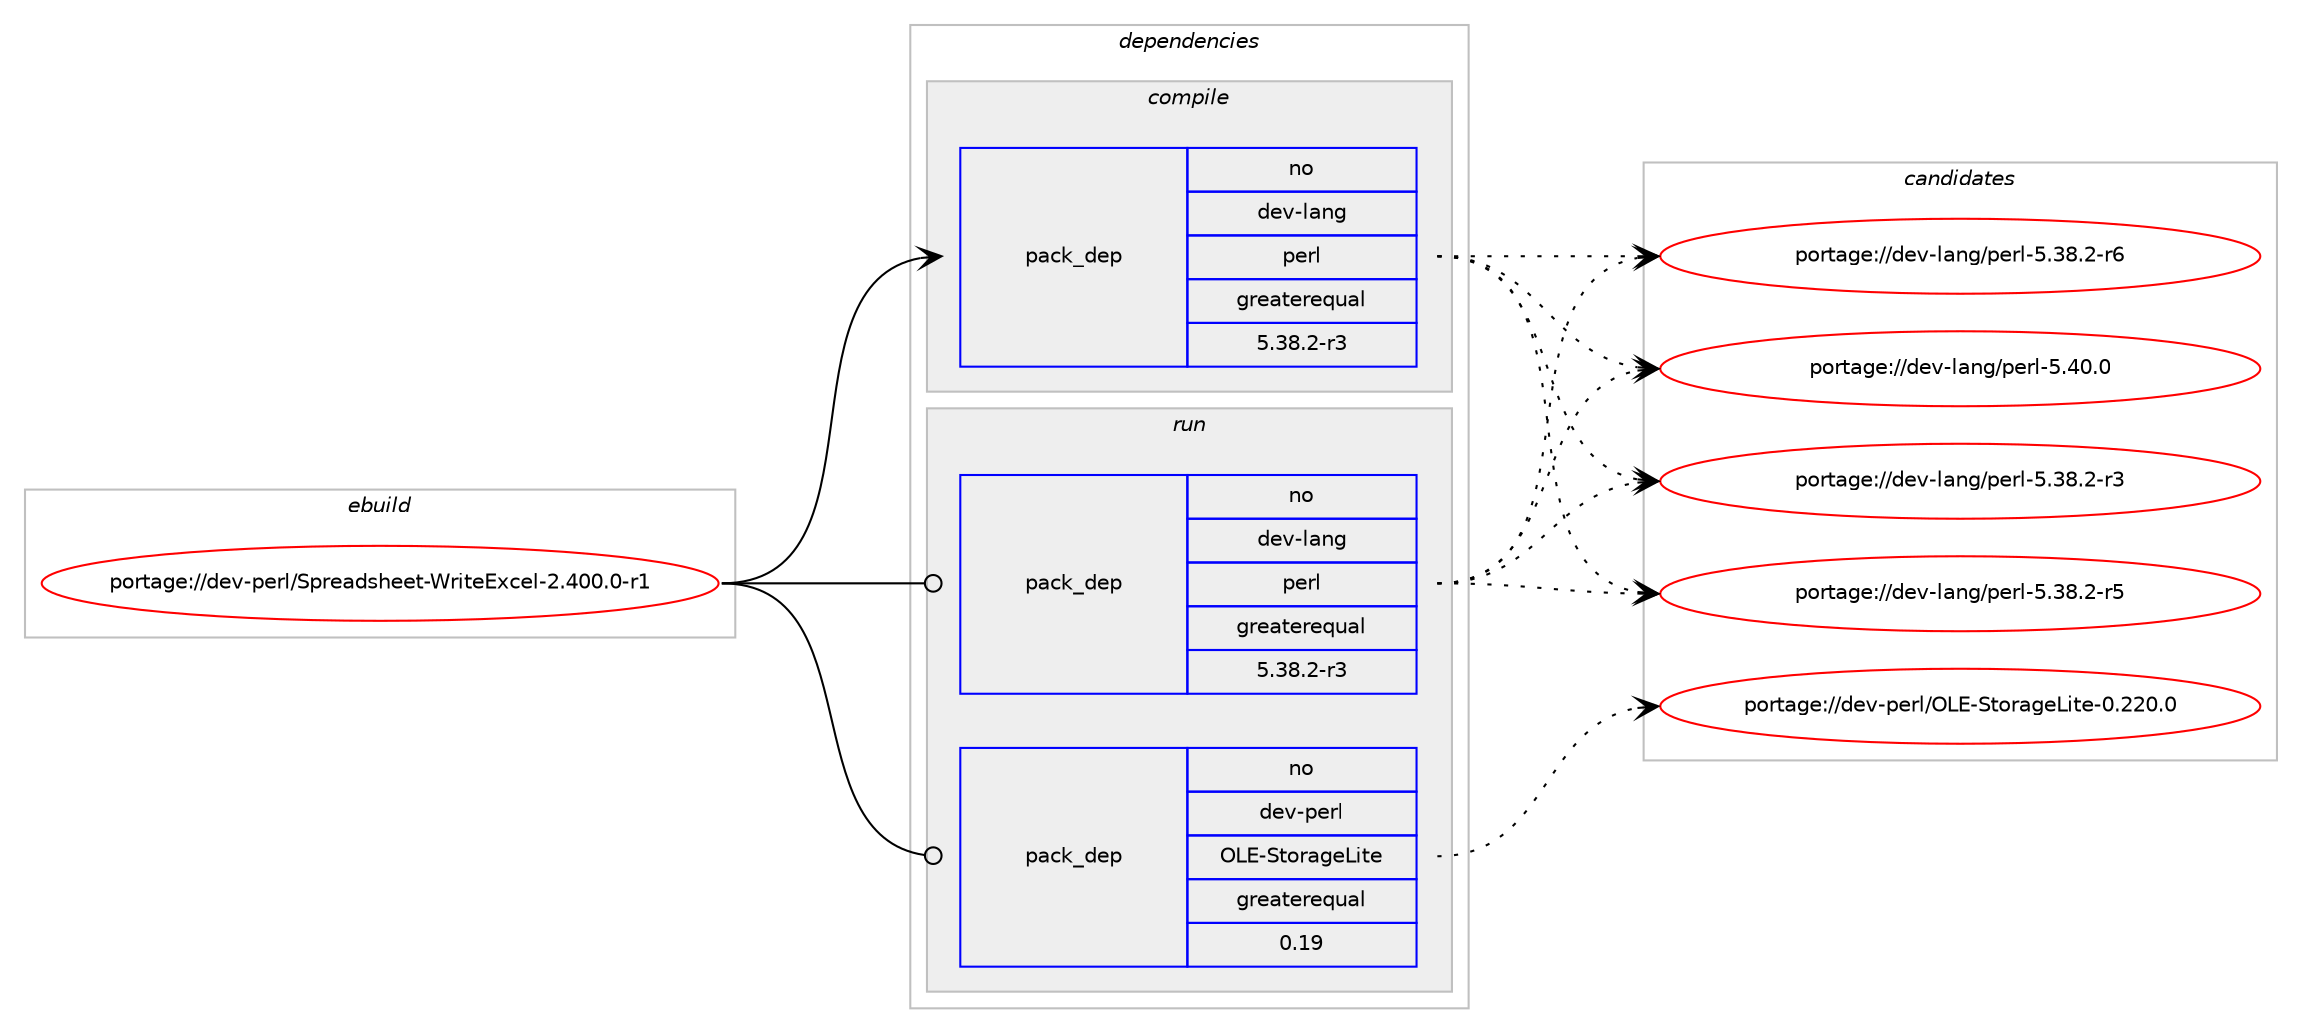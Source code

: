 digraph prolog {

# *************
# Graph options
# *************

newrank=true;
concentrate=true;
compound=true;
graph [rankdir=LR,fontname=Helvetica,fontsize=10,ranksep=1.5];#, ranksep=2.5, nodesep=0.2];
edge  [arrowhead=vee];
node  [fontname=Helvetica,fontsize=10];

# **********
# The ebuild
# **********

subgraph cluster_leftcol {
color=gray;
rank=same;
label=<<i>ebuild</i>>;
id [label="portage://dev-perl/Spreadsheet-WriteExcel-2.400.0-r1", color=red, width=4, href="../dev-perl/Spreadsheet-WriteExcel-2.400.0-r1.svg"];
}

# ****************
# The dependencies
# ****************

subgraph cluster_midcol {
color=gray;
label=<<i>dependencies</i>>;
subgraph cluster_compile {
fillcolor="#eeeeee";
style=filled;
label=<<i>compile</i>>;
subgraph pack38108 {
dependency68453 [label=<<TABLE BORDER="0" CELLBORDER="1" CELLSPACING="0" CELLPADDING="4" WIDTH="220"><TR><TD ROWSPAN="6" CELLPADDING="30">pack_dep</TD></TR><TR><TD WIDTH="110">no</TD></TR><TR><TD>dev-lang</TD></TR><TR><TD>perl</TD></TR><TR><TD>greaterequal</TD></TR><TR><TD>5.38.2-r3</TD></TR></TABLE>>, shape=none, color=blue];
}
id:e -> dependency68453:w [weight=20,style="solid",arrowhead="vee"];
}
subgraph cluster_compileandrun {
fillcolor="#eeeeee";
style=filled;
label=<<i>compile and run</i>>;
}
subgraph cluster_run {
fillcolor="#eeeeee";
style=filled;
label=<<i>run</i>>;
subgraph pack38109 {
dependency68454 [label=<<TABLE BORDER="0" CELLBORDER="1" CELLSPACING="0" CELLPADDING="4" WIDTH="220"><TR><TD ROWSPAN="6" CELLPADDING="30">pack_dep</TD></TR><TR><TD WIDTH="110">no</TD></TR><TR><TD>dev-lang</TD></TR><TR><TD>perl</TD></TR><TR><TD>greaterequal</TD></TR><TR><TD>5.38.2-r3</TD></TR></TABLE>>, shape=none, color=blue];
}
id:e -> dependency68454:w [weight=20,style="solid",arrowhead="odot"];
# *** BEGIN UNKNOWN DEPENDENCY TYPE (TODO) ***
# id -> package_dependency(portage://dev-perl/Spreadsheet-WriteExcel-2.400.0-r1,run,no,dev-lang,perl,none,[,,],any_same_slot,[])
# *** END UNKNOWN DEPENDENCY TYPE (TODO) ***

# *** BEGIN UNKNOWN DEPENDENCY TYPE (TODO) ***
# id -> package_dependency(portage://dev-perl/Spreadsheet-WriteExcel-2.400.0-r1,run,no,dev-perl,IO-stringy,none,[,,],[],[])
# *** END UNKNOWN DEPENDENCY TYPE (TODO) ***

subgraph pack38110 {
dependency68455 [label=<<TABLE BORDER="0" CELLBORDER="1" CELLSPACING="0" CELLPADDING="4" WIDTH="220"><TR><TD ROWSPAN="6" CELLPADDING="30">pack_dep</TD></TR><TR><TD WIDTH="110">no</TD></TR><TR><TD>dev-perl</TD></TR><TR><TD>OLE-StorageLite</TD></TR><TR><TD>greaterequal</TD></TR><TR><TD>0.19</TD></TR></TABLE>>, shape=none, color=blue];
}
id:e -> dependency68455:w [weight=20,style="solid",arrowhead="odot"];
# *** BEGIN UNKNOWN DEPENDENCY TYPE (TODO) ***
# id -> package_dependency(portage://dev-perl/Spreadsheet-WriteExcel-2.400.0-r1,run,no,dev-perl,Parse-RecDescent,none,[,,],[],[])
# *** END UNKNOWN DEPENDENCY TYPE (TODO) ***

# *** BEGIN UNKNOWN DEPENDENCY TYPE (TODO) ***
# id -> package_dependency(portage://dev-perl/Spreadsheet-WriteExcel-2.400.0-r1,run,no,virtual,perl-File-Temp,none,[,,],[],[])
# *** END UNKNOWN DEPENDENCY TYPE (TODO) ***

}
}

# **************
# The candidates
# **************

subgraph cluster_choices {
rank=same;
color=gray;
label=<<i>candidates</i>>;

subgraph choice38108 {
color=black;
nodesep=1;
choice100101118451089711010347112101114108455346515646504511451 [label="portage://dev-lang/perl-5.38.2-r3", color=red, width=4,href="../dev-lang/perl-5.38.2-r3.svg"];
choice100101118451089711010347112101114108455346515646504511453 [label="portage://dev-lang/perl-5.38.2-r5", color=red, width=4,href="../dev-lang/perl-5.38.2-r5.svg"];
choice100101118451089711010347112101114108455346515646504511454 [label="portage://dev-lang/perl-5.38.2-r6", color=red, width=4,href="../dev-lang/perl-5.38.2-r6.svg"];
choice10010111845108971101034711210111410845534652484648 [label="portage://dev-lang/perl-5.40.0", color=red, width=4,href="../dev-lang/perl-5.40.0.svg"];
dependency68453:e -> choice100101118451089711010347112101114108455346515646504511451:w [style=dotted,weight="100"];
dependency68453:e -> choice100101118451089711010347112101114108455346515646504511453:w [style=dotted,weight="100"];
dependency68453:e -> choice100101118451089711010347112101114108455346515646504511454:w [style=dotted,weight="100"];
dependency68453:e -> choice10010111845108971101034711210111410845534652484648:w [style=dotted,weight="100"];
}
subgraph choice38109 {
color=black;
nodesep=1;
choice100101118451089711010347112101114108455346515646504511451 [label="portage://dev-lang/perl-5.38.2-r3", color=red, width=4,href="../dev-lang/perl-5.38.2-r3.svg"];
choice100101118451089711010347112101114108455346515646504511453 [label="portage://dev-lang/perl-5.38.2-r5", color=red, width=4,href="../dev-lang/perl-5.38.2-r5.svg"];
choice100101118451089711010347112101114108455346515646504511454 [label="portage://dev-lang/perl-5.38.2-r6", color=red, width=4,href="../dev-lang/perl-5.38.2-r6.svg"];
choice10010111845108971101034711210111410845534652484648 [label="portage://dev-lang/perl-5.40.0", color=red, width=4,href="../dev-lang/perl-5.40.0.svg"];
dependency68454:e -> choice100101118451089711010347112101114108455346515646504511451:w [style=dotted,weight="100"];
dependency68454:e -> choice100101118451089711010347112101114108455346515646504511453:w [style=dotted,weight="100"];
dependency68454:e -> choice100101118451089711010347112101114108455346515646504511454:w [style=dotted,weight="100"];
dependency68454:e -> choice10010111845108971101034711210111410845534652484648:w [style=dotted,weight="100"];
}
subgraph choice38110 {
color=black;
nodesep=1;
choice1001011184511210111410847797669458311611111497103101761051161014548465050484648 [label="portage://dev-perl/OLE-StorageLite-0.220.0", color=red, width=4,href="../dev-perl/OLE-StorageLite-0.220.0.svg"];
dependency68455:e -> choice1001011184511210111410847797669458311611111497103101761051161014548465050484648:w [style=dotted,weight="100"];
}
}

}
